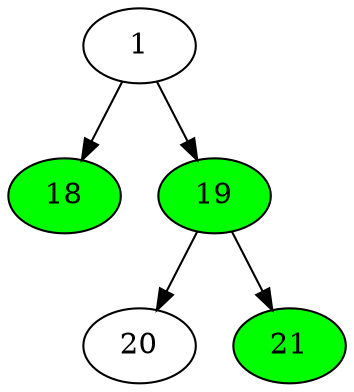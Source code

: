 digraph G {
	1->18;
	1->19;
	19->20;
	19->21;
	1;
	18 [ fillcolor="#00FF00", style="solid,filled" ];
	19 [ fillcolor="#00FF00", style="solid,filled" ];
	20;
	21 [ fillcolor="#00FF00", style="solid,filled" ];

}
